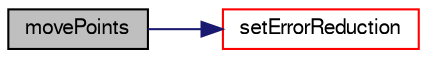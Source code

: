 digraph "movePoints"
{
  bgcolor="transparent";
  edge [fontname="FreeSans",fontsize="10",labelfontname="FreeSans",labelfontsize="10"];
  node [fontname="FreeSans",fontsize="10",shape=record];
  rankdir="LR";
  Node1174 [label="movePoints",height=0.2,width=0.4,color="black", fillcolor="grey75", style="filled", fontcolor="black"];
  Node1174 -> Node1175 [color="midnightblue",fontsize="10",style="solid",fontname="FreeSans"];
  Node1175 [label="setErrorReduction",height=0.2,width=0.4,color="red",URL="$a21550.html#a2b814476dee538a120e248d24c715933",tooltip="Set the errorReduction (by how much to scale the displacement. "];
}
